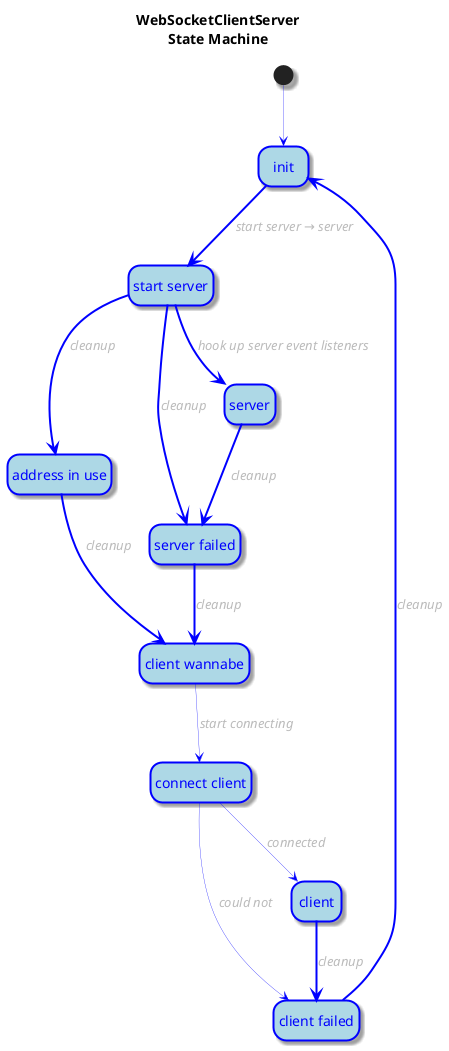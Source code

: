 @startuml
hide empty description

skinparam shadowing            true
skinparam ArrowFontColor       #bbb
skinparam ArrowFontStyle       italic
skinparam ArrowColor           blue
skinparam ArrowThickness       0.3
skinparam StateFontColor       blue
skinparam StateBackgroundColor lightblue
skinparam StateBorderColor     blue
skinparam StateBorderThickness 2

title "WebSocketClientServer\nState Machine"

state "init"           as init
state "start server"   as start_server
state "server"         as server
state "address in use" as address_in_use
state "server failed"  as server_failed
state "client wannabe" as client_wannabe
state "connect client" as connect_client
state "client"         as client
state "client failed"  as client_failed

[*]            -->              init
init           -[thickness=2]-> start_server   : start server → server
start_server   -[thickness=2]-> address_in_use : cleanup
start_server   -[thickness=2]-> server_failed  : cleanup
start_server   -[thickness=2]-> server         : hook up server event listeners
server         -[thickness=2]-> server_failed  : cleanup
address_in_use -[thickness=2]-> client_wannabe : cleanup
server_failed  -[thickness=2]-> client_wannabe : cleanup
client_wannabe -->              connect_client : start connecting
connect_client -->              client         : connected
connect_client -->              client_failed  : could not
client         -[thickness=2]-> client_failed  : cleanup
client_failed  -[thickness=2]-> init           : cleanup
@enduml